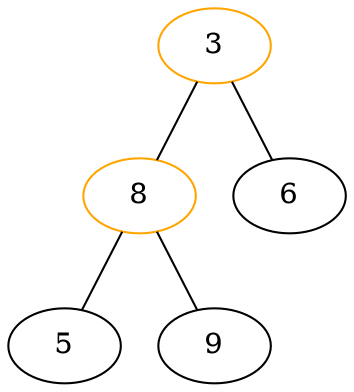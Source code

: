 graph "Remove Min Step 3"
{
	graph [ dpi = 300 ]; 
	n00 [label="3"][color="orange"];
	n01 [label="8"][color="orange"];
	n02 [label="6"];
	n03 [label="5"];
	n04 [label="9"];

	n00 -- n01;
	n00 -- n02;
	n01 -- n03;
	n01 -- n04;
}